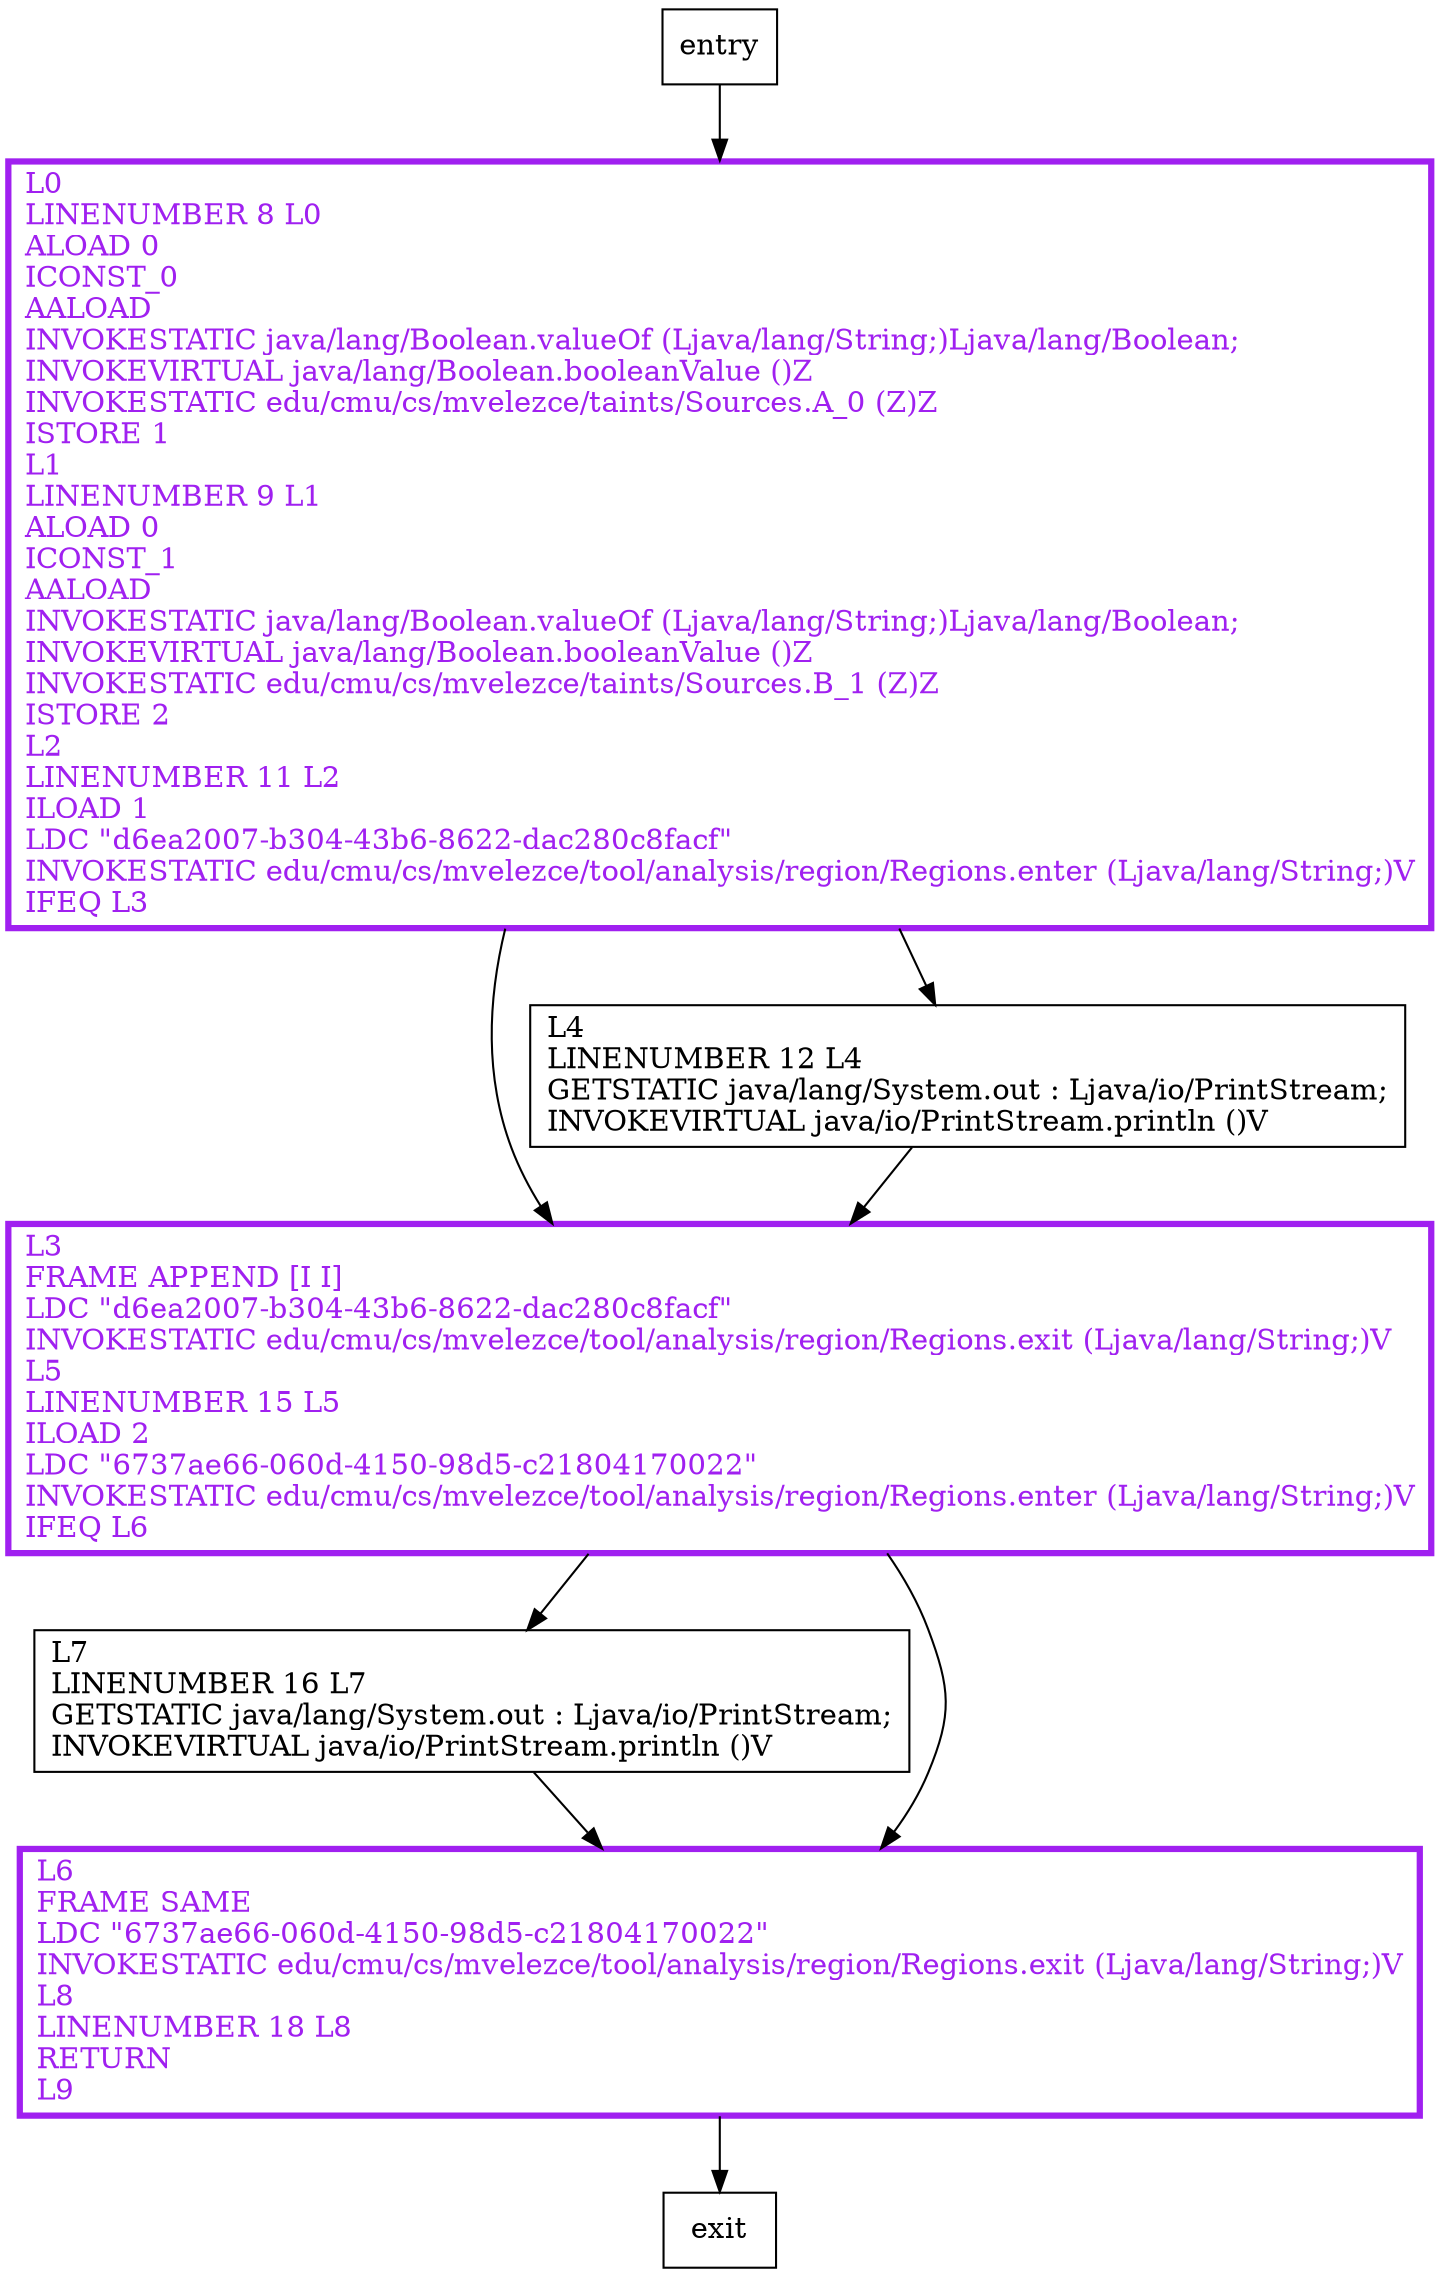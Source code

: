digraph main {
node [shape=record];
373703332 [label="L3\lFRAME APPEND [I I]\lLDC \"d6ea2007-b304-43b6-8622-dac280c8facf\"\lINVOKESTATIC edu/cmu/cs/mvelezce/tool/analysis/region/Regions.exit (Ljava/lang/String;)V\lL5\lLINENUMBER 15 L5\lILOAD 2\lLDC \"6737ae66-060d-4150-98d5-c21804170022\"\lINVOKESTATIC edu/cmu/cs/mvelezce/tool/analysis/region/Regions.enter (Ljava/lang/String;)V\lIFEQ L6\l"];
2142052682 [label="L0\lLINENUMBER 8 L0\lALOAD 0\lICONST_0\lAALOAD\lINVOKESTATIC java/lang/Boolean.valueOf (Ljava/lang/String;)Ljava/lang/Boolean;\lINVOKEVIRTUAL java/lang/Boolean.booleanValue ()Z\lINVOKESTATIC edu/cmu/cs/mvelezce/taints/Sources.A_0 (Z)Z\lISTORE 1\lL1\lLINENUMBER 9 L1\lALOAD 0\lICONST_1\lAALOAD\lINVOKESTATIC java/lang/Boolean.valueOf (Ljava/lang/String;)Ljava/lang/Boolean;\lINVOKEVIRTUAL java/lang/Boolean.booleanValue ()Z\lINVOKESTATIC edu/cmu/cs/mvelezce/taints/Sources.B_1 (Z)Z\lISTORE 2\lL2\lLINENUMBER 11 L2\lILOAD 1\lLDC \"d6ea2007-b304-43b6-8622-dac280c8facf\"\lINVOKESTATIC edu/cmu/cs/mvelezce/tool/analysis/region/Regions.enter (Ljava/lang/String;)V\lIFEQ L3\l"];
1976503781 [label="L4\lLINENUMBER 12 L4\lGETSTATIC java/lang/System.out : Ljava/io/PrintStream;\lINVOKEVIRTUAL java/io/PrintStream.println ()V\l"];
1353756631 [label="L7\lLINENUMBER 16 L7\lGETSTATIC java/lang/System.out : Ljava/io/PrintStream;\lINVOKEVIRTUAL java/io/PrintStream.println ()V\l"];
1182888954 [label="L6\lFRAME SAME\lLDC \"6737ae66-060d-4150-98d5-c21804170022\"\lINVOKESTATIC edu/cmu/cs/mvelezce/tool/analysis/region/Regions.exit (Ljava/lang/String;)V\lL8\lLINENUMBER 18 L8\lRETURN\lL9\l"];
entry;
exit;
373703332 -> 1353756631;
373703332 -> 1182888954;
entry -> 2142052682;
2142052682 -> 373703332;
2142052682 -> 1976503781;
1976503781 -> 373703332;
1353756631 -> 1182888954;
1182888954 -> exit;
373703332[fontcolor="purple", penwidth=3, color="purple"];
2142052682[fontcolor="purple", penwidth=3, color="purple"];
1182888954[fontcolor="purple", penwidth=3, color="purple"];
}
